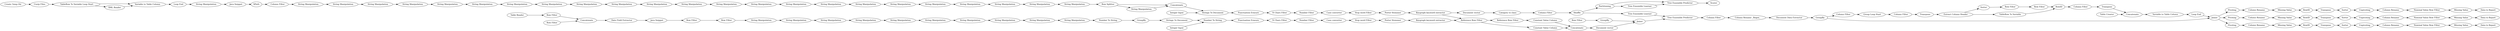 digraph {
	"4342332847466915483_24" [label=Partitioning]
	"3366460072621896512_205" [label="Column Rename"]
	"1103033323304069992_204" [label="Number Filter"]
	"-5891526159877901083_103" [label=Concatenate]
	"3486814082721922956_257" [label="Java Snippet"]
	"-7079490078109652971_103" [label="String Manipulation"]
	"5579612760413856567_72" [label="String Manipulation"]
	"-7957077769536426949_190" [label="Extract Column Header"]
	"-6908237900233715719_94" [label="String Manipulation"]
	"4342332847466915483_533" [label="Tree Ensemble Predictor"]
	"-189018010350532927_96" [label=Concatenate]
	"-7292712774091861229_208" [label=Transpose]
	"-6908237900233715719_110" [label="String Manipulation"]
	"3805537838928829252_208" [label=Transpose]
	"3486814082721922956_92" [label="String Manipulation"]
	"3805537838928829252_205" [label="Column Rename"]
	"4342332847466915483_201" [label=Joiner]
	"-7701703111891732389_18" [label="String Manipulation"]
	"2142663818078893498_203" [label="N Chars Filter"]
	"3486814082721922956_72" [label="String Manipulation"]
	"-7957077769536426949_185" [label="Group Loop Start"]
	"-7957077769536426949_189" [label=Sorter]
	"-189018010350532927_93" [label="String Manipulation"]
	"8936206027173487896_149" [label="String Manipulation"]
	"-5891526159877901083_259" [label="Strings To Document"]
	"-7957077769536426949_199" [label=Concatenate]
	"7438212616455404711_176" [label="Reference Row Filter"]
	"-7957077769536426949_187" [label=Transpose]
	"8936206027173487896_155" [label="String Manipulation"]
	"8936206027173487896_156" [label="Number To String"]
	"-7957077769536426949_196" [label="Column Filter"]
	"-7292712774091861229_203" [label=Pivoting]
	"8936206027173487896_152" [label="String Manipulation"]
	"2142663818078893498_16" [label="Keygraph keyword extractor"]
	"-6908237900233715719_93" [label="String Manipulation"]
	"1103033323304069992_16" [label="Keygraph keyword extractor"]
	"8796762434435079715_26" [label=GroupBy]
	"-7957077769536426949_200" [label="Row Filter"]
	"-7292712774091861229_377" [label="Column Rename"]
	"7438212616455404711_181" [label="Constant Value Column"]
	"-6908237900233715719_107" [label="String Manipulation"]
	"4342332847466915483_531" [label="Tree Ensemble Learner"]
	"4342332847466915483_534" [label="Tree Ensemble Learner"]
	"-6908237900233715719_104" [label="String Manipulation"]
	"7438212616455404711_182" [label="Constant Value Column"]
	"-7701703111891732389_19" [label=XPath]
	"-7079490078109652971_100" [label="String Manipulation"]
	"3366460072621896512_207" [label="Missing Value"]
	"3486814082721922956_256" [label="Row Filter"]
	"1103033323304069992_207" [label="Porter Stemmer"]
	"3366460072621896512_206" [label=RowID]
	"-7957077769536426949_195" [label=RowID]
	"-7957077769536426949_193" [label="TableRow To Variable"]
	"-7957077769536426949_188" [label="Column Filter"]
	"-8605374807104855881_20" [label="Document vector"]
	"8796762434435079715_25" [label=Joiner]
	"2380247635558214856_182" [label="Document Data Extractor"]
	"-6908237900233715719_98" [label="String Manipulation"]
	"3486814082721922956_258" [label="Row Filter"]
	"-3786760086453270996_14" [label="String Manipulation"]
	"1103033323304069992_206" [label="Stop word Filter"]
	"-7957077769536426949_198" [label="Table Creator"]
	"-7701703111891732389_17" [label="Variable to Table Column"]
	"-8605374807104855881_21" [label="Category to class"]
	"3805537838928829252_203" [label=Pivoting]
	"2142663818078893498_206" [label="Stop word Filter"]
	"3805537838928829252_378" [label="Missing Value"]
	"-7701703111891732389_2" [label="XML Reader"]
	"-6908237900233715719_112" [label="String Manipulation"]
	"-7079490078109652971_101" [label="String Manipulation"]
	"3805537838928829252_209" [label=Sorter]
	"-3786760086453270996_13" [label="String Manipulation"]
	"1103033323304069992_200" [label="Number To String"]
	"-6908237900233715719_106" [label="String Manipulation"]
	"4342332847466915483_530" [label="Unzip Files"]
	"3366460072621896512_377" [label="Column Rename"]
	"4342332847466915483_372" [label=Scorer]
	"2380247635558214856_199" [label="Column Filter"]
	"3805537838928829252_206" [label=RowID]
	"3366460072621896512_375" [label=Unpivoting]
	"-7079490078109652971_31" [label="String Manipulation"]
	"-7292712774091861229_375" [label=Unpivoting]
	"-6908237900233715719_105" [label="String Manipulation"]
	"-7701703111891732389_16" [label="Column Filter"]
	"2380247635558214856_362" [label=GroupBy]
	"-7957077769536426949_191" [label="Row Filter"]
	"7438212616455404711_178" [label=Concatenate]
	"8936206027173487896_147" [label="String Manipulation"]
	"2142663818078893498_170" [label="Integer Input"]
	"3366460072621896512_378" [label="Missing Value"]
	"3805537838928829252_377" [label="Column Rename"]
	"-7292712774091861229_209" [label=Sorter]
	"-6908237900233715719_108" [label="String Manipulation"]
	"3805537838928829252_207" [label="Missing Value"]
	"4342332847466915483_5" [label="Data to Report"]
	"3366460072621896512_376" [label="Nominal Value Row Filter"]
	"2142663818078893498_205" [label="Case converter"]
	"-8605374807104855881_98" [label=Shuffle]
	"-7957077769536426949_186" [label="Column Filter"]
	"1103033323304069992_202" [label="Punctuation Erasure"]
	"7438212616455404711_173" [label="Reference Row Filter"]
	"-7701703111891732389_14" [label="Java Snippet"]
	"2142663818078893498_29" [label="Strings To Document"]
	"1103033323304069992_205" [label="Case converter"]
	"8796762434435079715_20" [label="Document vector"]
	"8936206027173487896_154" [label="String Manipulation"]
	"3366460072621896512_203" [label=Pivoting]
	"5579612760413856567_92" [label="String Manipulation"]
	"-7957077769536426949_192" [label=Transpose]
	"1103033323304069992_203" [label="N Chars Filter"]
	"-7292712774091861229_206" [label=RowID]
	"8796762434435079715_24" [label="Row Filter"]
	"8936206027173487896_150" [label="String Manipulation"]
	"-189018010350532927_95" [label="Row Splitter"]
	"-7292712774091861229_378" [label="Missing Value"]
	"8936206027173487896_153" [label="String Manipulation"]
	"4342332847466915483_535" [label="Tree Ensemble Predictor"]
	"4342332847466915483_369" [label="Create Temp Dir"]
	"3366460072621896512_209" [label=Sorter]
	"-7079490078109652971_99" [label="String Manipulation"]
	"-5891526159877901083_59" [label="Row Filter"]
	"-5891526159877901083_362" [label=GroupBy]
	"-6908237900233715719_113" [label="String Manipulation"]
	"-7292712774091861229_207" [label="Missing Value"]
	"1103033323304069992_201" [label="Integer Input"]
	"-7957077769536426949_197" [label="Loop End"]
	"-7957077769536426949_202" [label="Variable to Table Column"]
	"3486814082721922956_255" [label="Date Field Extractor"]
	"2142663818078893498_207" [label="Porter Stemmer"]
	"3805537838928829252_376" [label="Nominal Value Row Filter"]
	"-7292712774091861229_205" [label="Column Rename"]
	"-5891526159877901083_102" [label="Row Filter"]
	"4342332847466915483_529" [label="Table Reader"]
	"-8605374807104855881_23" [label="Column Filter"]
	"-7292712774091861229_376" [label="Nominal Value Row Filter"]
	"3805537838928829252_375" [label=Unpivoting]
	"-3786760086453270996_30" [label="String Manipulation"]
	"-7079490078109652971_102" [label="String Manipulation"]
	"3366460072621896512_208" [label=Transpose]
	"2142663818078893498_202" [label="Punctuation Erasure"]
	"2142663818078893498_204" [label="Number Filter"]
	"2380247635558214856_364" [label="Column Rename _Regex_"]
	"8936206027173487896_148" [label="String Manipulation"]
	"-7701703111891732389_4" [label="TableRow To Variable Loop Start"]
	"-7701703111891732389_6" [label="Loop End"]
	"-6908237900233715719_109" [label="String Manipulation"]
	"4342332847466915483_6" [label="Data to Report"]
	"4342332847466915483_4" [label="Data to Report"]
	"1103033323304069992_204" -> "1103033323304069992_205"
	"4342332847466915483_201" -> "-7292712774091861229_203"
	"-7292712774091861229_378" -> "4342332847466915483_5"
	"4342332847466915483_201" -> "3366460072621896512_203"
	"3486814082721922956_92" -> "8936206027173487896_147"
	"-8605374807104855881_98" -> "4342332847466915483_24"
	"8796762434435079715_20" -> "8796762434435079715_25"
	"2142663818078893498_205" -> "2142663818078893498_206"
	"3805537838928829252_376" -> "3805537838928829252_378"
	"-5891526159877901083_102" -> "-5891526159877901083_103"
	"-7701703111891732389_2" -> "-7701703111891732389_17"
	"-6908237900233715719_107" -> "-6908237900233715719_108"
	"-7701703111891732389_16" -> "-3786760086453270996_13"
	"-7292712774091861229_207" -> "-7292712774091861229_206"
	"3486814082721922956_257" -> "3486814082721922956_256"
	"2142663818078893498_16" -> "-8605374807104855881_20"
	"3805537838928829252_209" -> "3805537838928829252_375"
	"3486814082721922956_258" -> "3486814082721922956_72"
	"-8605374807104855881_21" -> "-8605374807104855881_23"
	"8936206027173487896_148" -> "8936206027173487896_149"
	"-7292712774091861229_375" -> "-7292712774091861229_377"
	"2380247635558214856_364" -> "2380247635558214856_182"
	"2380247635558214856_362" -> "4342332847466915483_201"
	"-6908237900233715719_93" -> "-6908237900233715719_94"
	"-6908237900233715719_108" -> "-6908237900233715719_109"
	"-8605374807104855881_98" -> "4342332847466915483_534"
	"3366460072621896512_375" -> "3366460072621896512_377"
	"-3786760086453270996_13" -> "-3786760086453270996_14"
	"3366460072621896512_203" -> "3366460072621896512_205"
	"1103033323304069992_201" -> "1103033323304069992_200"
	"-6908237900233715719_104" -> "-6908237900233715719_105"
	"-7701703111891732389_4" -> "-7701703111891732389_17"
	"-5891526159877901083_259" -> "1103033323304069992_200"
	"8936206027173487896_153" -> "8936206027173487896_154"
	"3366460072621896512_377" -> "3366460072621896512_376"
	"4342332847466915483_529" -> "-5891526159877901083_102"
	"3366460072621896512_209" -> "3366460072621896512_375"
	"-7079490078109652971_99" -> "-7079490078109652971_101"
	"8936206027173487896_150" -> "8936206027173487896_152"
	"-7079490078109652971_101" -> "-7079490078109652971_100"
	"4342332847466915483_201" -> "3805537838928829252_203"
	"-8605374807104855881_23" -> "-8605374807104855881_98"
	"-7292712774091861229_205" -> "-7292712774091861229_207"
	"-7957077769536426949_191" -> "-7957077769536426949_195"
	"-189018010350532927_95" -> "-189018010350532927_93"
	"3366460072621896512_206" -> "3366460072621896512_208"
	"-7957077769536426949_186" -> "-7957077769536426949_185"
	"4342332847466915483_531" -> "4342332847466915483_533"
	"3366460072621896512_208" -> "3366460072621896512_209"
	"2142663818078893498_16" -> "7438212616455404711_173"
	"8796762434435079715_24" -> "8796762434435079715_26"
	"3805537838928829252_375" -> "3805537838928829252_377"
	"3805537838928829252_206" -> "3805537838928829252_208"
	"3366460072621896512_378" -> "4342332847466915483_4"
	"7438212616455404711_173" -> "7438212616455404711_181"
	"2142663818078893498_203" -> "2142663818078893498_204"
	"-189018010350532927_93" -> "-189018010350532927_96"
	"4342332847466915483_534" -> "4342332847466915483_535"
	"5579612760413856567_72" -> "5579612760413856567_92"
	"7438212616455404711_176" -> "7438212616455404711_182"
	"-7957077769536426949_200" -> "-7957077769536426949_191"
	"3805537838928829252_203" -> "3805537838928829252_205"
	"-5891526159877901083_103" -> "3486814082721922956_255"
	"2380247635558214856_182" -> "2380247635558214856_362"
	"2142663818078893498_202" -> "2142663818078893498_203"
	"8936206027173487896_149" -> "8936206027173487896_150"
	"-5891526159877901083_362" -> "-5891526159877901083_259"
	"8936206027173487896_154" -> "8936206027173487896_155"
	"7438212616455404711_182" -> "7438212616455404711_178"
	"-7957077769536426949_190" -> "-7957077769536426949_193"
	"-7957077769536426949_202" -> "-7957077769536426949_197"
	"-7957077769536426949_197" -> "4342332847466915483_201"
	"-7292712774091861229_203" -> "-7292712774091861229_205"
	"3366460072621896512_205" -> "3366460072621896512_207"
	"-5891526159877901083_59" -> "-5891526159877901083_103"
	"3805537838928829252_378" -> "4342332847466915483_6"
	"-7957077769536426949_198" -> "-7957077769536426949_199"
	"4342332847466915483_535" -> "2380247635558214856_199"
	"-6908237900233715719_110" -> "-6908237900233715719_112"
	"-8605374807104855881_20" -> "-8605374807104855881_21"
	"-7079490078109652971_100" -> "-7079490078109652971_102"
	"-7957077769536426949_195" -> "-7957077769536426949_196"
	"-7957077769536426949_192" -> "-7957077769536426949_199"
	"-6908237900233715719_98" -> "-6908237900233715719_104"
	"3366460072621896512_207" -> "3366460072621896512_206"
	"-7957077769536426949_199" -> "-7957077769536426949_202"
	"2142663818078893498_206" -> "2142663818078893498_207"
	"-7957077769536426949_189" -> "-7957077769536426949_200"
	"-6908237900233715719_112" -> "-6908237900233715719_113"
	"8936206027173487896_156" -> "-5891526159877901083_362"
	"-6908237900233715719_109" -> "-6908237900233715719_110"
	"5579612760413856567_92" -> "-6908237900233715719_98"
	"-7701703111891732389_19" -> "-7701703111891732389_16"
	"-6908237900233715719_94" -> "-189018010350532927_95"
	"-189018010350532927_95" -> "-189018010350532927_96"
	"1103033323304069992_203" -> "1103033323304069992_204"
	"2142663818078893498_207" -> "2142663818078893498_16"
	"7438212616455404711_178" -> "8796762434435079715_20"
	"3805537838928829252_205" -> "3805537838928829252_207"
	"-7957077769536426949_188" -> "-7957077769536426949_187"
	"2142663818078893498_204" -> "2142663818078893498_205"
	"-6908237900233715719_113" -> "-6908237900233715719_93"
	"-7701703111891732389_17" -> "-7701703111891732389_6"
	"-7957077769536426949_187" -> "-7957077769536426949_190"
	"4342332847466915483_533" -> "4342332847466915483_372"
	"8936206027173487896_147" -> "8936206027173487896_148"
	"3805537838928829252_377" -> "3805537838928829252_376"
	"-7701703111891732389_6" -> "-7701703111891732389_18"
	"-7701703111891732389_4" -> "-7701703111891732389_2"
	"1103033323304069992_202" -> "1103033323304069992_203"
	"-7957077769536426949_196" -> "-7957077769536426949_192"
	"-7957077769536426949_185" -> "-7957077769536426949_188"
	"-6908237900233715719_106" -> "-6908237900233715719_107"
	"-3786760086453270996_30" -> "-7079490078109652971_31"
	"-7701703111891732389_18" -> "-7701703111891732389_14"
	"-7079490078109652971_31" -> "-7079490078109652971_99"
	"-7292712774091861229_376" -> "-7292712774091861229_378"
	"2142663818078893498_170" -> "2142663818078893498_29"
	"3486814082721922956_72" -> "3486814082721922956_92"
	"1103033323304069992_205" -> "1103033323304069992_206"
	"3486814082721922956_256" -> "3486814082721922956_258"
	"7438212616455404711_173" -> "7438212616455404711_176"
	"-7292712774091861229_206" -> "-7292712774091861229_208"
	"-7292712774091861229_377" -> "-7292712774091861229_376"
	"4342332847466915483_369" -> "4342332847466915483_530"
	"8796762434435079715_26" -> "8796762434435079715_25"
	"2142663818078893498_29" -> "2142663818078893498_202"
	"-7292712774091861229_208" -> "-7292712774091861229_209"
	"-3786760086453270996_14" -> "-3786760086453270996_30"
	"3486814082721922956_255" -> "3486814082721922956_257"
	"-7957077769536426949_193" -> "-7957077769536426949_195"
	"2380247635558214856_362" -> "-7957077769536426949_186"
	"3805537838928829252_208" -> "3805537838928829252_209"
	"-6908237900233715719_105" -> "-6908237900233715719_106"
	"-7292712774091861229_209" -> "-7292712774091861229_375"
	"-189018010350532927_96" -> "2142663818078893498_29"
	"1103033323304069992_200" -> "1103033323304069992_202"
	"8936206027173487896_155" -> "8936206027173487896_156"
	"7438212616455404711_181" -> "7438212616455404711_178"
	"-7079490078109652971_102" -> "-7079490078109652971_103"
	"1103033323304069992_207" -> "1103033323304069992_16"
	"-7079490078109652971_103" -> "5579612760413856567_72"
	"1103033323304069992_206" -> "1103033323304069992_207"
	"-7957077769536426949_190" -> "-7957077769536426949_189"
	"4342332847466915483_24" -> "4342332847466915483_533"
	"4342332847466915483_530" -> "-7701703111891732389_4"
	"1103033323304069992_16" -> "7438212616455404711_173"
	"3366460072621896512_376" -> "3366460072621896512_378"
	"8936206027173487896_152" -> "8936206027173487896_153"
	"-7701703111891732389_14" -> "-7701703111891732389_19"
	"3805537838928829252_207" -> "3805537838928829252_206"
	"2380247635558214856_199" -> "2380247635558214856_364"
	"8796762434435079715_25" -> "4342332847466915483_535"
	"4342332847466915483_24" -> "4342332847466915483_531"
	rankdir=LR
}
